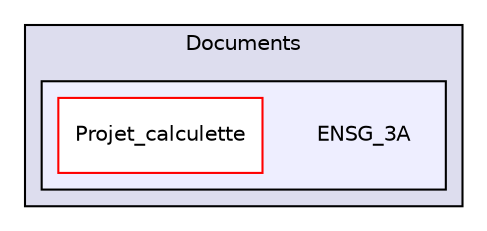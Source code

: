 digraph "O:/Documents/ENSG_3A" {
  compound=true
  node [ fontsize="10", fontname="Helvetica"];
  edge [ labelfontsize="10", labelfontname="Helvetica"];
  subgraph clusterdir_8fa7ef495a1b01b3231409d19652bbaa {
    graph [ bgcolor="#ddddee", pencolor="black", label="Documents" fontname="Helvetica", fontsize="10", URL="dir_8fa7ef495a1b01b3231409d19652bbaa.html"]
  subgraph clusterdir_5b19fc0e869a2209a03cd630d7b1d37b {
    graph [ bgcolor="#eeeeff", pencolor="black", label="" URL="dir_5b19fc0e869a2209a03cd630d7b1d37b.html"];
    dir_5b19fc0e869a2209a03cd630d7b1d37b [shape=plaintext label="ENSG_3A"];
    dir_97f79f25db11bc22f1971020606c8402 [shape=box label="Projet_calculette" color="red" fillcolor="white" style="filled" URL="dir_97f79f25db11bc22f1971020606c8402.html"];
  }
  }
}
